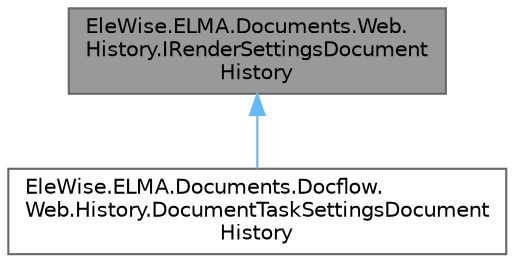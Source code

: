 digraph "EleWise.ELMA.Documents.Web.History.IRenderSettingsDocumentHistory"
{
 // LATEX_PDF_SIZE
  bgcolor="transparent";
  edge [fontname=Helvetica,fontsize=10,labelfontname=Helvetica,labelfontsize=10];
  node [fontname=Helvetica,fontsize=10,shape=box,height=0.2,width=0.4];
  Node1 [id="Node000001",label="EleWise.ELMA.Documents.Web.\lHistory.IRenderSettingsDocument\lHistory",height=0.2,width=0.4,color="gray40", fillcolor="grey60", style="filled", fontcolor="black",tooltip="Настроить рендер действий"];
  Node1 -> Node2 [id="edge1_Node000001_Node000002",dir="back",color="steelblue1",style="solid",tooltip=" "];
  Node2 [id="Node000002",label="EleWise.ELMA.Documents.Docflow.\lWeb.History.DocumentTaskSettingsDocument\lHistory",height=0.2,width=0.4,color="gray40", fillcolor="white", style="filled",URL="$class_ele_wise_1_1_e_l_m_a_1_1_documents_1_1_docflow_1_1_web_1_1_history_1_1_document_task_settings_document_history.html",tooltip=" "];
}
